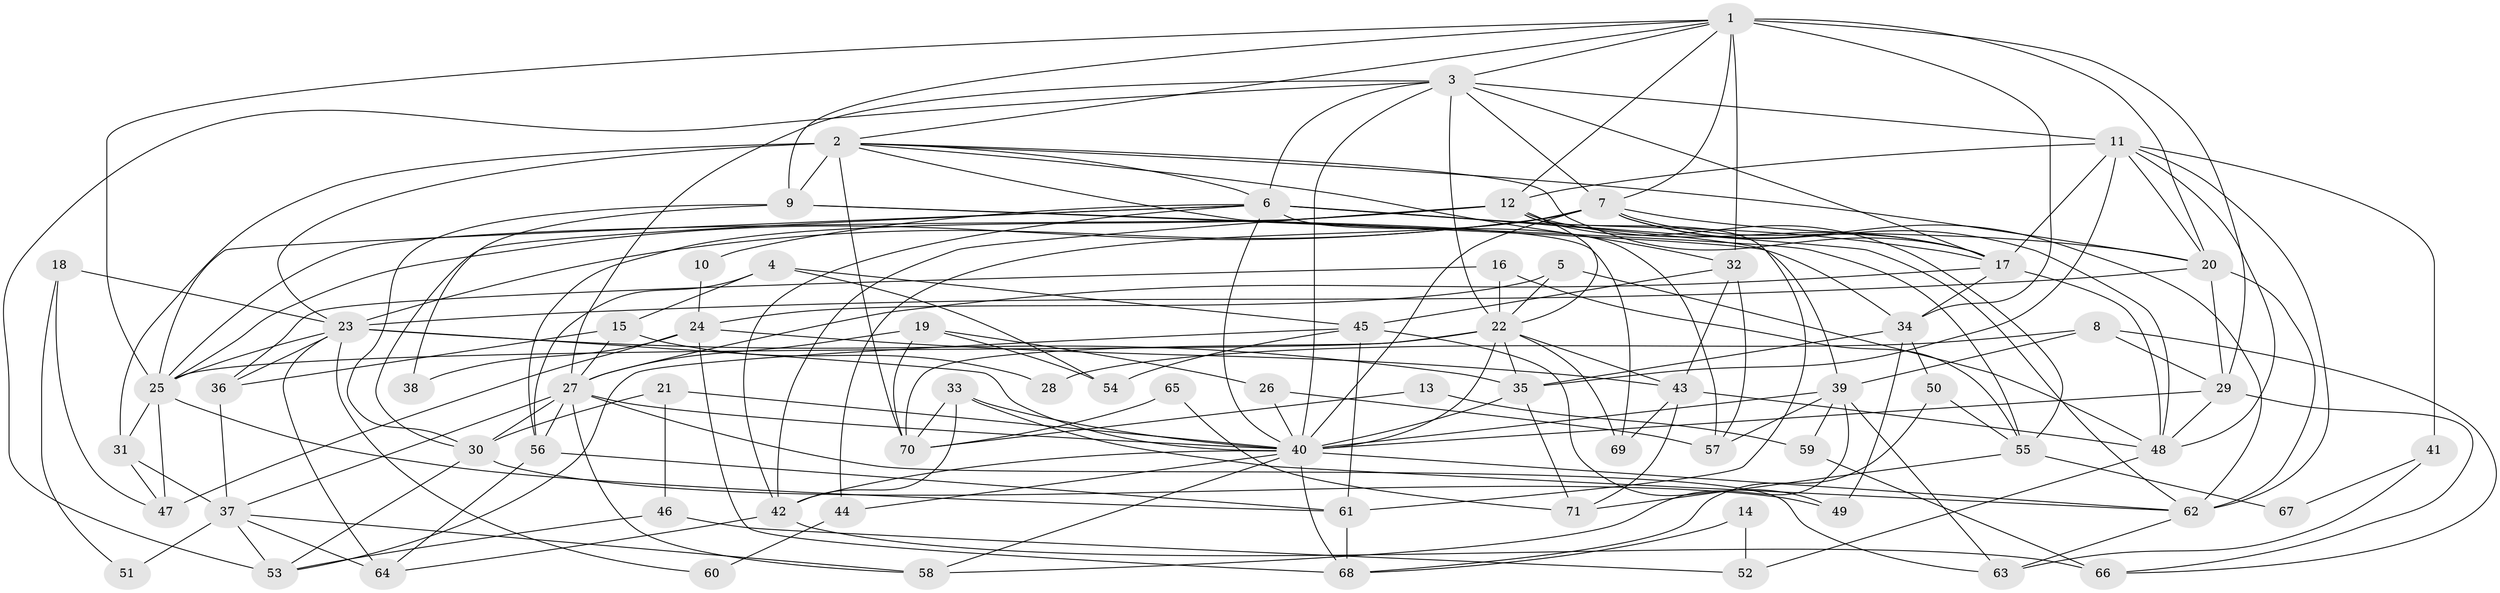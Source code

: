 // original degree distribution, {5: 0.14084507042253522, 2: 0.11971830985915492, 4: 0.3028169014084507, 3: 0.28169014084507044, 9: 0.007042253521126761, 6: 0.11267605633802817, 7: 0.02112676056338028, 8: 0.014084507042253521}
// Generated by graph-tools (version 1.1) at 2025/36/03/09/25 02:36:06]
// undirected, 71 vertices, 187 edges
graph export_dot {
graph [start="1"]
  node [color=gray90,style=filled];
  1;
  2;
  3;
  4;
  5;
  6;
  7;
  8;
  9;
  10;
  11;
  12;
  13;
  14;
  15;
  16;
  17;
  18;
  19;
  20;
  21;
  22;
  23;
  24;
  25;
  26;
  27;
  28;
  29;
  30;
  31;
  32;
  33;
  34;
  35;
  36;
  37;
  38;
  39;
  40;
  41;
  42;
  43;
  44;
  45;
  46;
  47;
  48;
  49;
  50;
  51;
  52;
  53;
  54;
  55;
  56;
  57;
  58;
  59;
  60;
  61;
  62;
  63;
  64;
  65;
  66;
  67;
  68;
  69;
  70;
  71;
  1 -- 2 [weight=1.0];
  1 -- 3 [weight=1.0];
  1 -- 7 [weight=1.0];
  1 -- 9 [weight=1.0];
  1 -- 12 [weight=1.0];
  1 -- 20 [weight=2.0];
  1 -- 25 [weight=1.0];
  1 -- 29 [weight=1.0];
  1 -- 32 [weight=1.0];
  1 -- 34 [weight=2.0];
  2 -- 6 [weight=1.0];
  2 -- 9 [weight=4.0];
  2 -- 17 [weight=1.0];
  2 -- 20 [weight=1.0];
  2 -- 23 [weight=1.0];
  2 -- 31 [weight=1.0];
  2 -- 32 [weight=1.0];
  2 -- 69 [weight=1.0];
  2 -- 70 [weight=1.0];
  3 -- 6 [weight=1.0];
  3 -- 7 [weight=2.0];
  3 -- 11 [weight=1.0];
  3 -- 17 [weight=1.0];
  3 -- 22 [weight=1.0];
  3 -- 27 [weight=1.0];
  3 -- 40 [weight=2.0];
  3 -- 53 [weight=1.0];
  4 -- 15 [weight=1.0];
  4 -- 45 [weight=1.0];
  4 -- 54 [weight=1.0];
  4 -- 56 [weight=1.0];
  5 -- 22 [weight=1.0];
  5 -- 24 [weight=1.0];
  5 -- 48 [weight=1.0];
  6 -- 10 [weight=1.0];
  6 -- 17 [weight=2.0];
  6 -- 25 [weight=2.0];
  6 -- 30 [weight=1.0];
  6 -- 39 [weight=1.0];
  6 -- 40 [weight=1.0];
  6 -- 42 [weight=1.0];
  6 -- 57 [weight=1.0];
  6 -- 62 [weight=1.0];
  7 -- 17 [weight=1.0];
  7 -- 20 [weight=1.0];
  7 -- 23 [weight=1.0];
  7 -- 25 [weight=1.0];
  7 -- 40 [weight=2.0];
  7 -- 44 [weight=1.0];
  7 -- 48 [weight=1.0];
  7 -- 62 [weight=1.0];
  8 -- 28 [weight=1.0];
  8 -- 29 [weight=1.0];
  8 -- 39 [weight=1.0];
  8 -- 66 [weight=1.0];
  9 -- 30 [weight=1.0];
  9 -- 34 [weight=1.0];
  9 -- 38 [weight=1.0];
  9 -- 55 [weight=1.0];
  10 -- 24 [weight=1.0];
  11 -- 12 [weight=3.0];
  11 -- 17 [weight=1.0];
  11 -- 20 [weight=1.0];
  11 -- 35 [weight=1.0];
  11 -- 41 [weight=1.0];
  11 -- 48 [weight=1.0];
  11 -- 62 [weight=1.0];
  12 -- 17 [weight=1.0];
  12 -- 22 [weight=1.0];
  12 -- 25 [weight=1.0];
  12 -- 42 [weight=2.0];
  12 -- 55 [weight=1.0];
  12 -- 56 [weight=1.0];
  12 -- 61 [weight=1.0];
  13 -- 59 [weight=1.0];
  13 -- 70 [weight=1.0];
  14 -- 52 [weight=1.0];
  14 -- 68 [weight=1.0];
  15 -- 27 [weight=1.0];
  15 -- 28 [weight=1.0];
  15 -- 36 [weight=1.0];
  16 -- 22 [weight=1.0];
  16 -- 36 [weight=1.0];
  16 -- 55 [weight=1.0];
  17 -- 27 [weight=1.0];
  17 -- 34 [weight=1.0];
  17 -- 48 [weight=1.0];
  18 -- 23 [weight=1.0];
  18 -- 47 [weight=1.0];
  18 -- 51 [weight=1.0];
  19 -- 26 [weight=1.0];
  19 -- 27 [weight=2.0];
  19 -- 54 [weight=1.0];
  19 -- 70 [weight=2.0];
  20 -- 23 [weight=4.0];
  20 -- 29 [weight=4.0];
  20 -- 62 [weight=2.0];
  21 -- 30 [weight=1.0];
  21 -- 40 [weight=1.0];
  21 -- 46 [weight=1.0];
  22 -- 25 [weight=1.0];
  22 -- 35 [weight=1.0];
  22 -- 40 [weight=2.0];
  22 -- 43 [weight=1.0];
  22 -- 69 [weight=1.0];
  22 -- 70 [weight=1.0];
  23 -- 25 [weight=2.0];
  23 -- 35 [weight=1.0];
  23 -- 36 [weight=2.0];
  23 -- 40 [weight=1.0];
  23 -- 60 [weight=1.0];
  23 -- 64 [weight=1.0];
  24 -- 38 [weight=1.0];
  24 -- 43 [weight=1.0];
  24 -- 47 [weight=1.0];
  24 -- 68 [weight=1.0];
  25 -- 31 [weight=1.0];
  25 -- 47 [weight=2.0];
  25 -- 61 [weight=1.0];
  26 -- 40 [weight=1.0];
  26 -- 57 [weight=1.0];
  27 -- 30 [weight=1.0];
  27 -- 37 [weight=1.0];
  27 -- 40 [weight=1.0];
  27 -- 56 [weight=1.0];
  27 -- 58 [weight=1.0];
  27 -- 63 [weight=1.0];
  29 -- 40 [weight=2.0];
  29 -- 48 [weight=1.0];
  29 -- 66 [weight=1.0];
  30 -- 49 [weight=1.0];
  30 -- 53 [weight=1.0];
  31 -- 37 [weight=1.0];
  31 -- 47 [weight=1.0];
  32 -- 43 [weight=1.0];
  32 -- 45 [weight=1.0];
  32 -- 57 [weight=1.0];
  33 -- 40 [weight=1.0];
  33 -- 42 [weight=1.0];
  33 -- 62 [weight=1.0];
  33 -- 70 [weight=1.0];
  34 -- 35 [weight=2.0];
  34 -- 49 [weight=1.0];
  34 -- 50 [weight=1.0];
  35 -- 40 [weight=1.0];
  35 -- 71 [weight=1.0];
  36 -- 37 [weight=1.0];
  37 -- 51 [weight=1.0];
  37 -- 53 [weight=1.0];
  37 -- 58 [weight=1.0];
  37 -- 64 [weight=1.0];
  39 -- 40 [weight=1.0];
  39 -- 57 [weight=1.0];
  39 -- 58 [weight=1.0];
  39 -- 59 [weight=1.0];
  39 -- 63 [weight=1.0];
  40 -- 42 [weight=2.0];
  40 -- 44 [weight=1.0];
  40 -- 58 [weight=1.0];
  40 -- 62 [weight=1.0];
  40 -- 68 [weight=1.0];
  41 -- 63 [weight=1.0];
  41 -- 67 [weight=1.0];
  42 -- 64 [weight=1.0];
  42 -- 66 [weight=1.0];
  43 -- 48 [weight=1.0];
  43 -- 69 [weight=1.0];
  43 -- 71 [weight=1.0];
  44 -- 60 [weight=1.0];
  45 -- 49 [weight=1.0];
  45 -- 53 [weight=1.0];
  45 -- 54 [weight=1.0];
  45 -- 61 [weight=1.0];
  46 -- 52 [weight=1.0];
  46 -- 53 [weight=1.0];
  48 -- 52 [weight=1.0];
  50 -- 55 [weight=1.0];
  50 -- 68 [weight=1.0];
  55 -- 67 [weight=1.0];
  55 -- 71 [weight=1.0];
  56 -- 61 [weight=1.0];
  56 -- 64 [weight=1.0];
  59 -- 66 [weight=1.0];
  61 -- 68 [weight=1.0];
  62 -- 63 [weight=1.0];
  65 -- 70 [weight=1.0];
  65 -- 71 [weight=1.0];
}
